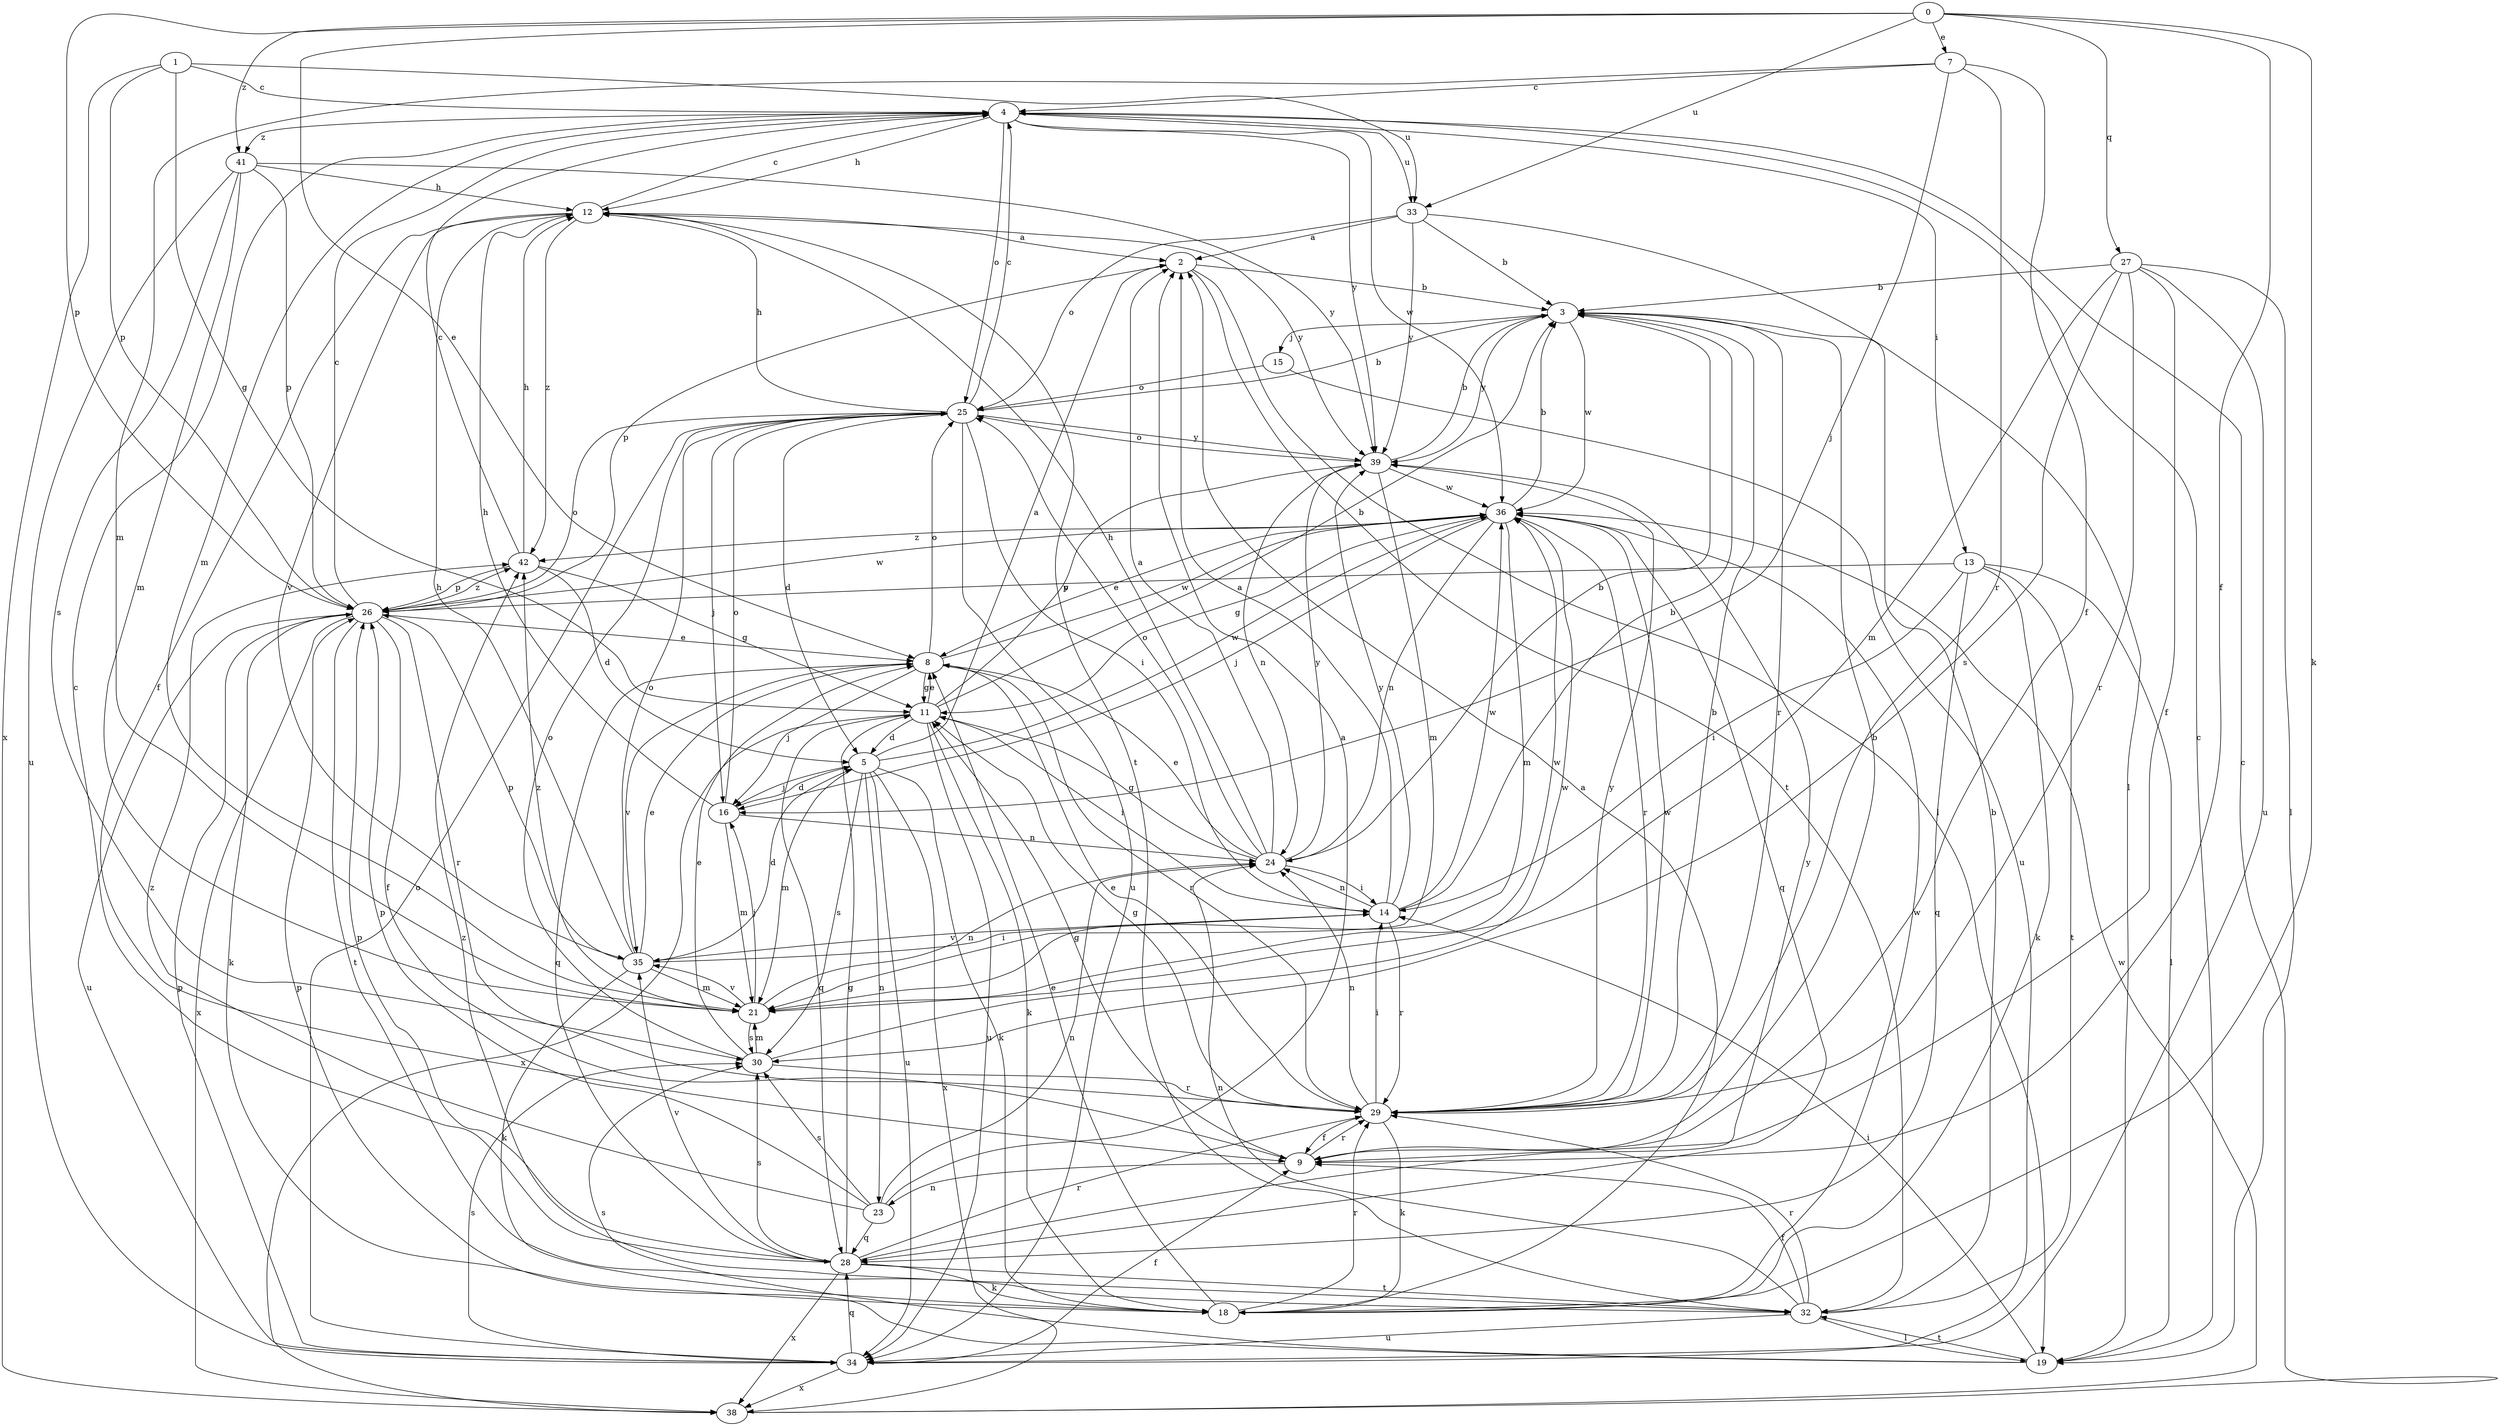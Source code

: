strict digraph  {
0;
1;
2;
3;
4;
5;
7;
8;
9;
11;
12;
13;
14;
15;
16;
18;
19;
21;
23;
24;
25;
26;
27;
28;
29;
30;
32;
33;
34;
35;
36;
38;
39;
41;
42;
0 -> 7  [label=e];
0 -> 8  [label=e];
0 -> 9  [label=f];
0 -> 18  [label=k];
0 -> 26  [label=p];
0 -> 27  [label=q];
0 -> 33  [label=u];
0 -> 41  [label=z];
1 -> 4  [label=c];
1 -> 11  [label=g];
1 -> 26  [label=p];
1 -> 33  [label=u];
1 -> 38  [label=x];
2 -> 3  [label=b];
2 -> 19  [label=l];
2 -> 26  [label=p];
2 -> 32  [label=t];
3 -> 15  [label=j];
3 -> 29  [label=r];
3 -> 36  [label=w];
3 -> 39  [label=y];
4 -> 12  [label=h];
4 -> 13  [label=i];
4 -> 21  [label=m];
4 -> 25  [label=o];
4 -> 33  [label=u];
4 -> 36  [label=w];
4 -> 39  [label=y];
4 -> 41  [label=z];
5 -> 2  [label=a];
5 -> 16  [label=j];
5 -> 18  [label=k];
5 -> 21  [label=m];
5 -> 23  [label=n];
5 -> 30  [label=s];
5 -> 34  [label=u];
5 -> 36  [label=w];
5 -> 38  [label=x];
7 -> 4  [label=c];
7 -> 9  [label=f];
7 -> 16  [label=j];
7 -> 21  [label=m];
7 -> 29  [label=r];
8 -> 11  [label=g];
8 -> 16  [label=j];
8 -> 25  [label=o];
8 -> 28  [label=q];
8 -> 29  [label=r];
8 -> 35  [label=v];
8 -> 36  [label=w];
9 -> 3  [label=b];
9 -> 11  [label=g];
9 -> 23  [label=n];
9 -> 29  [label=r];
11 -> 3  [label=b];
11 -> 5  [label=d];
11 -> 8  [label=e];
11 -> 14  [label=i];
11 -> 18  [label=k];
11 -> 28  [label=q];
11 -> 34  [label=u];
11 -> 38  [label=x];
11 -> 39  [label=y];
12 -> 2  [label=a];
12 -> 4  [label=c];
12 -> 9  [label=f];
12 -> 32  [label=t];
12 -> 35  [label=v];
12 -> 39  [label=y];
12 -> 42  [label=z];
13 -> 14  [label=i];
13 -> 18  [label=k];
13 -> 19  [label=l];
13 -> 26  [label=p];
13 -> 28  [label=q];
13 -> 32  [label=t];
14 -> 2  [label=a];
14 -> 3  [label=b];
14 -> 24  [label=n];
14 -> 29  [label=r];
14 -> 35  [label=v];
14 -> 36  [label=w];
14 -> 39  [label=y];
15 -> 25  [label=o];
15 -> 34  [label=u];
16 -> 5  [label=d];
16 -> 12  [label=h];
16 -> 21  [label=m];
16 -> 24  [label=n];
16 -> 25  [label=o];
18 -> 2  [label=a];
18 -> 8  [label=e];
18 -> 29  [label=r];
18 -> 36  [label=w];
19 -> 4  [label=c];
19 -> 14  [label=i];
19 -> 26  [label=p];
19 -> 30  [label=s];
19 -> 32  [label=t];
21 -> 16  [label=j];
21 -> 24  [label=n];
21 -> 30  [label=s];
21 -> 35  [label=v];
21 -> 36  [label=w];
21 -> 42  [label=z];
23 -> 2  [label=a];
23 -> 24  [label=n];
23 -> 26  [label=p];
23 -> 28  [label=q];
23 -> 30  [label=s];
23 -> 42  [label=z];
24 -> 2  [label=a];
24 -> 3  [label=b];
24 -> 8  [label=e];
24 -> 11  [label=g];
24 -> 12  [label=h];
24 -> 14  [label=i];
24 -> 25  [label=o];
24 -> 39  [label=y];
25 -> 3  [label=b];
25 -> 4  [label=c];
25 -> 5  [label=d];
25 -> 12  [label=h];
25 -> 14  [label=i];
25 -> 16  [label=j];
25 -> 34  [label=u];
25 -> 39  [label=y];
26 -> 4  [label=c];
26 -> 8  [label=e];
26 -> 9  [label=f];
26 -> 18  [label=k];
26 -> 25  [label=o];
26 -> 29  [label=r];
26 -> 32  [label=t];
26 -> 34  [label=u];
26 -> 36  [label=w];
26 -> 38  [label=x];
26 -> 42  [label=z];
27 -> 3  [label=b];
27 -> 9  [label=f];
27 -> 19  [label=l];
27 -> 21  [label=m];
27 -> 29  [label=r];
27 -> 30  [label=s];
27 -> 34  [label=u];
28 -> 4  [label=c];
28 -> 11  [label=g];
28 -> 18  [label=k];
28 -> 26  [label=p];
28 -> 29  [label=r];
28 -> 30  [label=s];
28 -> 32  [label=t];
28 -> 35  [label=v];
28 -> 38  [label=x];
28 -> 39  [label=y];
29 -> 3  [label=b];
29 -> 8  [label=e];
29 -> 9  [label=f];
29 -> 11  [label=g];
29 -> 14  [label=i];
29 -> 18  [label=k];
29 -> 24  [label=n];
29 -> 36  [label=w];
29 -> 39  [label=y];
30 -> 8  [label=e];
30 -> 21  [label=m];
30 -> 25  [label=o];
30 -> 29  [label=r];
30 -> 36  [label=w];
32 -> 3  [label=b];
32 -> 9  [label=f];
32 -> 19  [label=l];
32 -> 24  [label=n];
32 -> 29  [label=r];
32 -> 34  [label=u];
32 -> 42  [label=z];
33 -> 2  [label=a];
33 -> 3  [label=b];
33 -> 19  [label=l];
33 -> 25  [label=o];
33 -> 39  [label=y];
34 -> 9  [label=f];
34 -> 25  [label=o];
34 -> 26  [label=p];
34 -> 28  [label=q];
34 -> 30  [label=s];
34 -> 38  [label=x];
35 -> 5  [label=d];
35 -> 8  [label=e];
35 -> 12  [label=h];
35 -> 14  [label=i];
35 -> 18  [label=k];
35 -> 21  [label=m];
35 -> 25  [label=o];
35 -> 26  [label=p];
36 -> 3  [label=b];
36 -> 8  [label=e];
36 -> 11  [label=g];
36 -> 16  [label=j];
36 -> 21  [label=m];
36 -> 24  [label=n];
36 -> 28  [label=q];
36 -> 29  [label=r];
36 -> 42  [label=z];
38 -> 4  [label=c];
38 -> 36  [label=w];
39 -> 3  [label=b];
39 -> 21  [label=m];
39 -> 24  [label=n];
39 -> 25  [label=o];
39 -> 36  [label=w];
41 -> 12  [label=h];
41 -> 21  [label=m];
41 -> 26  [label=p];
41 -> 30  [label=s];
41 -> 34  [label=u];
41 -> 39  [label=y];
42 -> 4  [label=c];
42 -> 5  [label=d];
42 -> 11  [label=g];
42 -> 12  [label=h];
42 -> 26  [label=p];
}

